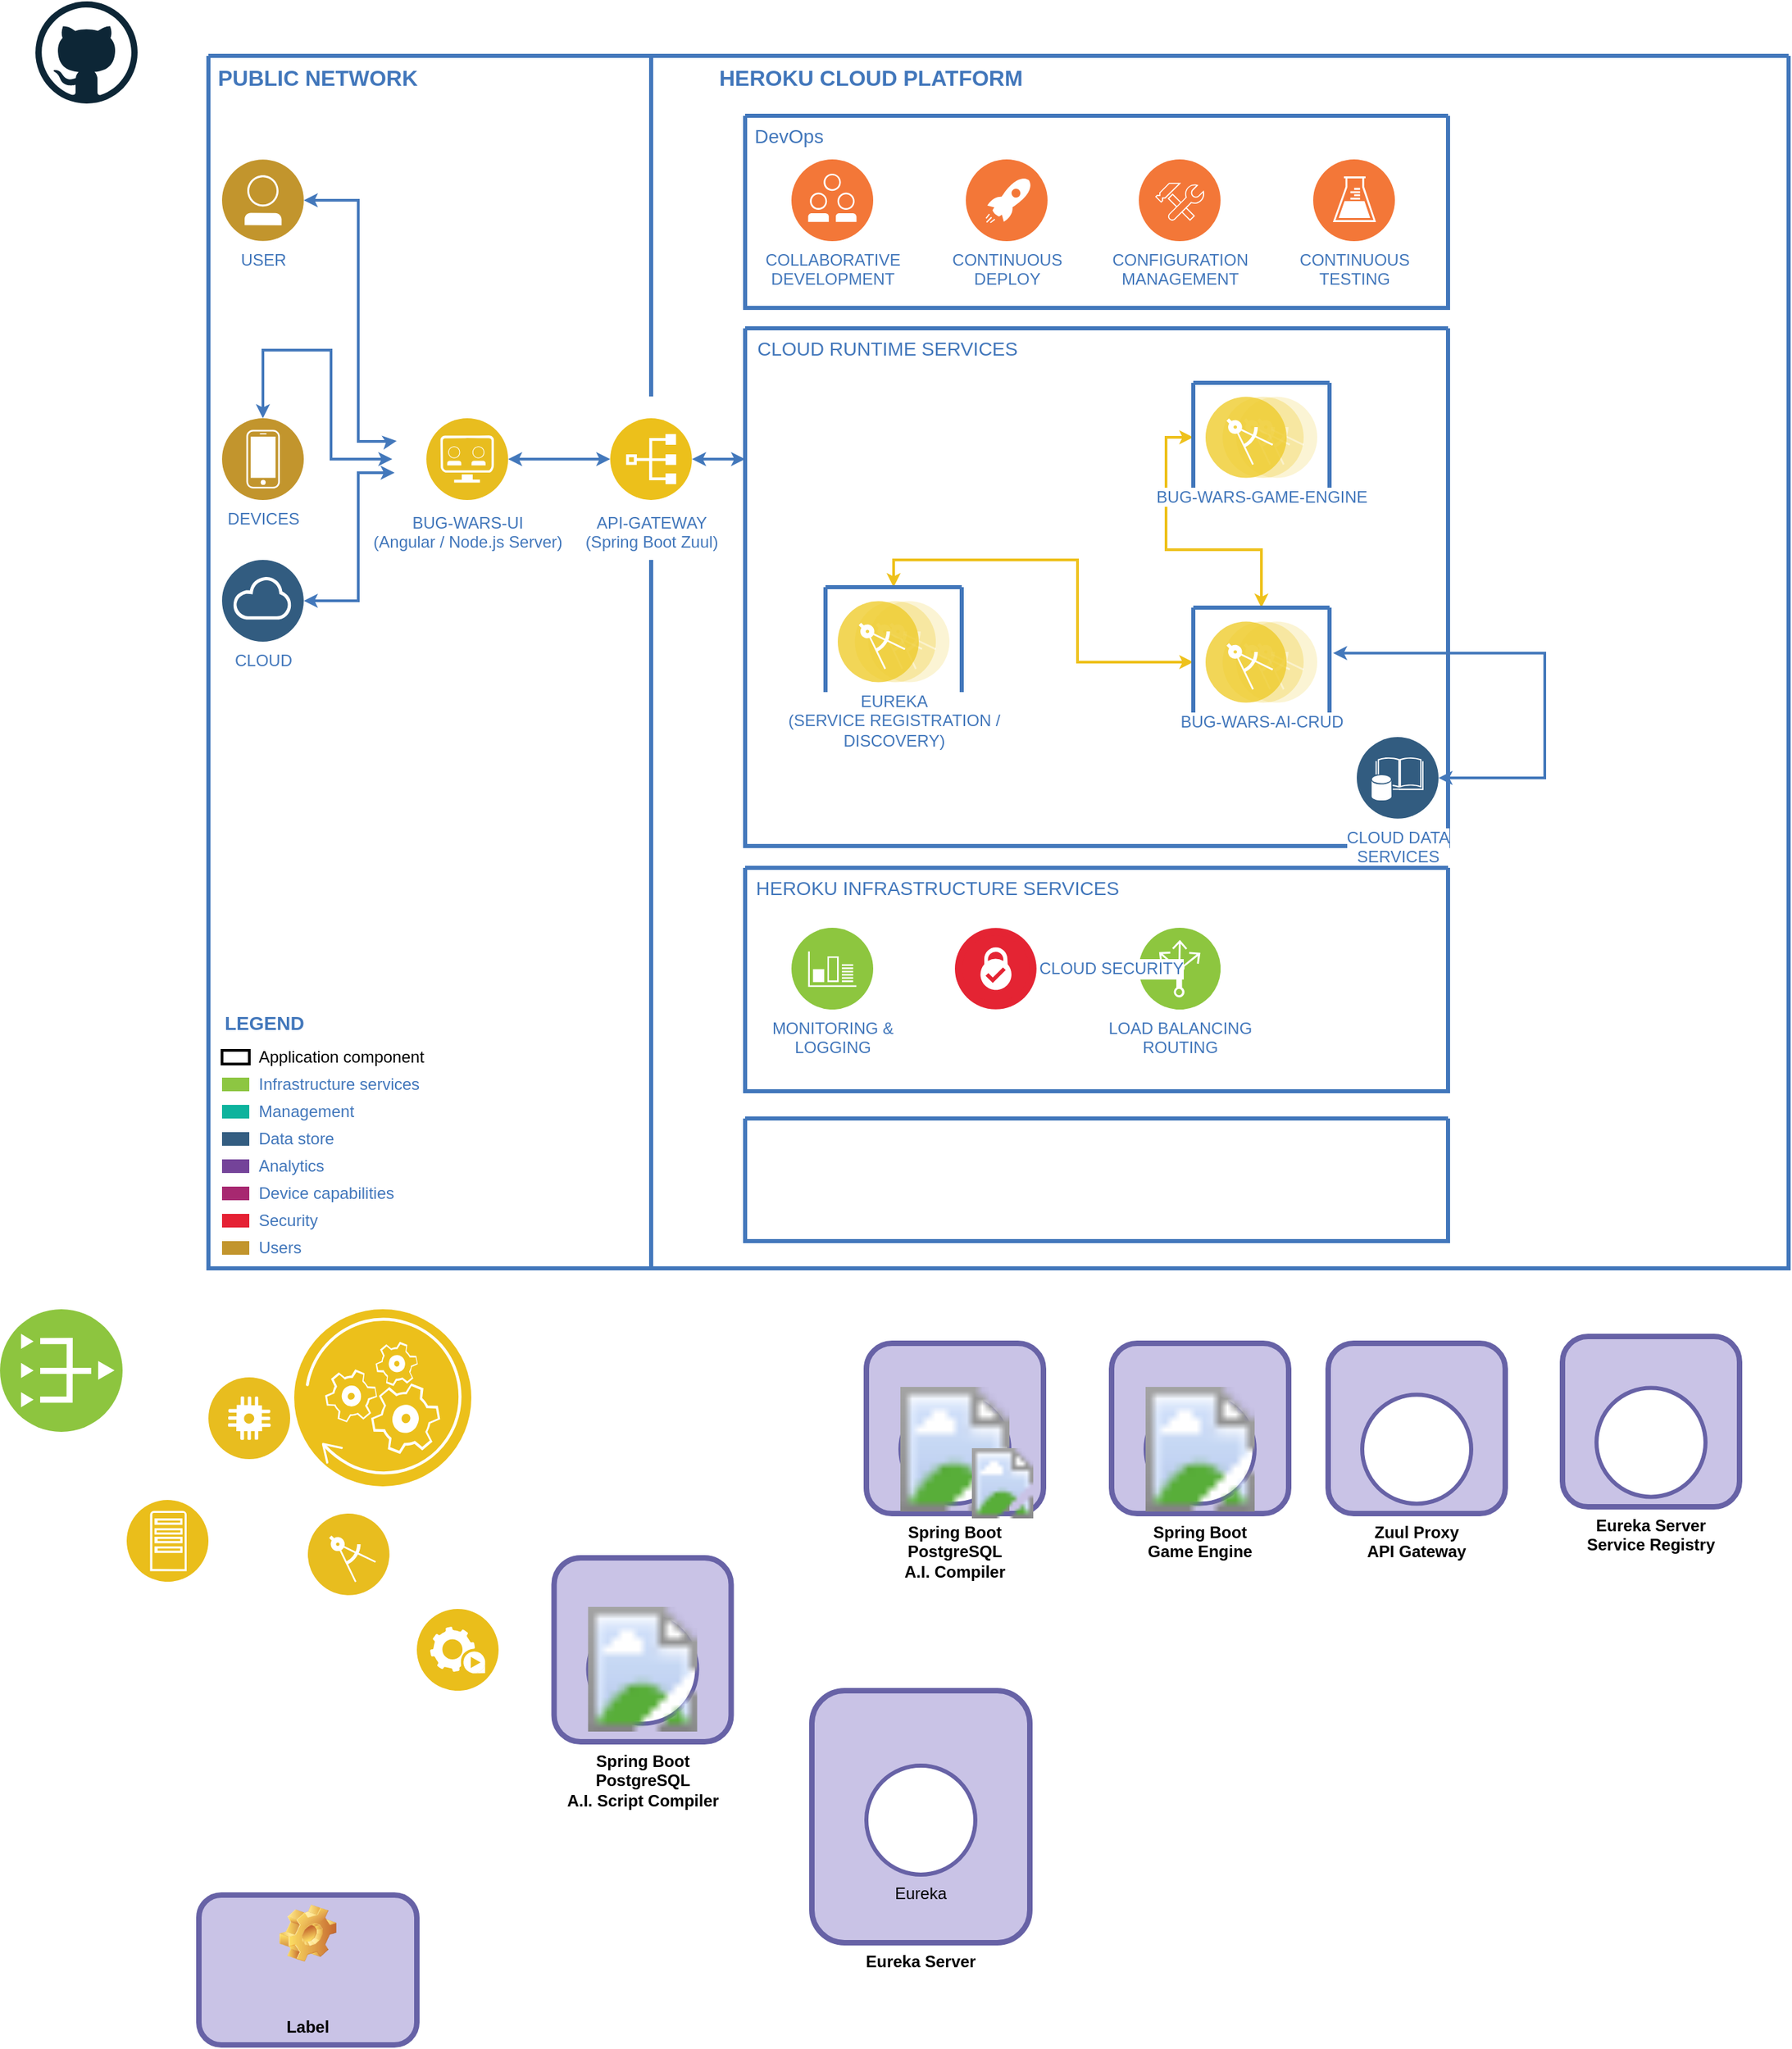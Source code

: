<mxfile version="13.9.1" type="github">
  <diagram id="31b32b95-0358-9bc7-6ba0-a27c054ed1a7" name="Page-1">
    <mxGraphModel dx="1248" dy="677" grid="1" gridSize="10" guides="1" tooltips="1" connect="1" arrows="1" fold="1" page="1" pageScale="1" pageWidth="827" pageHeight="1169" background="#ffffff" math="0" shadow="0">
      <root>
        <mxCell id="0" />
        <mxCell id="1" parent="0" />
        <mxCell id="tF901fyGYfo_4YfBg2au-117" value="&lt;font color=&quot;#000000&quot; style=&quot;font-size: 12px&quot;&gt;&lt;b&gt;Spring Boot PostgreSQL&lt;br&gt;A.I. Script Compiler&lt;/b&gt;&lt;br&gt;&lt;/font&gt;" style="whiteSpace=wrap;html=1;fontColor=#ffffff;fillColor=#c9c3e6;strokeWidth=4;strokeColor=#6762a6;verticalAlign=top;verticalLabelPosition=bottom;rounded=1;sketch=0;shadow=0;glass=0;labelPosition=center;align=center;" parent="1" vertex="1">
          <mxGeometry x="500.75" y="1242.5" width="130" height="135" as="geometry" />
        </mxCell>
        <mxCell id="2" value="" style="swimlane;shadow=0;strokeColor=#4277BB;fillColor=#ffffff;fontColor=#4277BB;align=right;startSize=0;collapsible=0;strokeWidth=3;" parent="1" vertex="1">
          <mxGeometry x="247" y="140" width="1160" height="890" as="geometry" />
        </mxCell>
        <mxCell id="3" value="PUBLIC NETWORK" style="text;html=1;align=left;verticalAlign=top;fontColor=#4277BB;shadow=0;dashed=0;strokeColor=none;fillColor=none;labelBackgroundColor=none;fontStyle=1;fontSize=16;spacingLeft=5;" parent="2" vertex="1">
          <mxGeometry width="170" height="30" as="geometry" />
        </mxCell>
        <mxCell id="4" value="" style="line;strokeWidth=3;direction=south;html=1;shadow=0;labelBackgroundColor=none;fillColor=none;gradientColor=none;fontSize=12;fontColor=#4277BB;align=right;strokeColor=#4277BB;" parent="2" vertex="1">
          <mxGeometry x="320" width="10" height="250" as="geometry" />
        </mxCell>
        <mxCell id="5" value="HEROKU CLOUD PLATFORM" style="text;html=1;align=left;verticalAlign=top;fontColor=#4277BB;shadow=0;dashed=0;strokeColor=none;fillColor=none;labelBackgroundColor=none;fontStyle=1;fontSize=16;spacingLeft=5;" parent="2" vertex="1">
          <mxGeometry x="368" width="180" height="35" as="geometry" />
        </mxCell>
        <mxCell id="6" value="Application component" style="rounded=0;html=1;shadow=0;labelBackgroundColor=none;strokeWidth=2;fontSize=12;align=left;labelPosition=right;verticalLabelPosition=middle;verticalAlign=middle;spacingLeft=5;" parent="2" vertex="1">
          <mxGeometry x="10" y="730" width="20" height="10" as="geometry" />
        </mxCell>
        <mxCell id="7" value="Infrastructure services" style="rounded=0;html=1;shadow=0;labelBackgroundColor=none;strokeColor=none;strokeWidth=2;fillColor=#8DC642;gradientColor=none;fontSize=12;fontColor=#4277BB;align=left;labelPosition=right;verticalLabelPosition=middle;verticalAlign=middle;spacingLeft=5;" parent="2" vertex="1">
          <mxGeometry x="10" y="750" width="20" height="10" as="geometry" />
        </mxCell>
        <mxCell id="8" value="Management" style="rounded=0;html=1;shadow=0;labelBackgroundColor=none;strokeColor=none;strokeWidth=2;fillColor=#0DB39D;gradientColor=none;fontSize=12;fontColor=#4277BB;align=left;labelPosition=right;verticalLabelPosition=middle;verticalAlign=middle;spacingLeft=5;" parent="2" vertex="1">
          <mxGeometry x="10" y="770" width="20" height="10" as="geometry" />
        </mxCell>
        <mxCell id="9" value="Data store" style="rounded=0;html=1;shadow=0;labelBackgroundColor=none;strokeColor=none;strokeWidth=2;fillColor=#335D81;gradientColor=none;fontSize=12;fontColor=#4277BB;align=left;labelPosition=right;verticalLabelPosition=middle;verticalAlign=middle;spacingLeft=5;" parent="2" vertex="1">
          <mxGeometry x="10" y="790" width="20" height="10" as="geometry" />
        </mxCell>
        <mxCell id="10" value="Analytics" style="rounded=0;html=1;shadow=0;labelBackgroundColor=none;strokeColor=none;strokeWidth=2;fillColor=#744399;gradientColor=none;fontSize=12;fontColor=#4277BB;align=left;labelPosition=right;verticalLabelPosition=middle;verticalAlign=middle;spacingLeft=5;" parent="2" vertex="1">
          <mxGeometry x="10" y="810" width="20" height="10" as="geometry" />
        </mxCell>
        <mxCell id="11" value="Device capabilities" style="rounded=0;html=1;shadow=0;labelBackgroundColor=none;strokeColor=none;strokeWidth=2;fillColor=#A72870;gradientColor=none;fontSize=12;fontColor=#4277BB;align=left;labelPosition=right;verticalLabelPosition=middle;verticalAlign=middle;spacingLeft=5;" parent="2" vertex="1">
          <mxGeometry x="10" y="830" width="20" height="10" as="geometry" />
        </mxCell>
        <mxCell id="12" value="Security" style="rounded=0;html=1;shadow=0;labelBackgroundColor=none;strokeColor=none;strokeWidth=2;fillColor=#E52134;gradientColor=none;fontSize=12;fontColor=#4277BB;align=left;labelPosition=right;verticalLabelPosition=middle;verticalAlign=middle;spacingLeft=5;" parent="2" vertex="1">
          <mxGeometry x="10" y="850" width="20" height="10" as="geometry" />
        </mxCell>
        <mxCell id="13" value="LEGEND" style="text;html=1;align=left;verticalAlign=middle;fontColor=#4277BB;shadow=0;dashed=0;strokeColor=none;fillColor=none;labelBackgroundColor=none;fontStyle=1;fontSize=14;spacingLeft=0;" parent="2" vertex="1">
          <mxGeometry x="10" y="700" width="150" height="20" as="geometry" />
        </mxCell>
        <mxCell id="14" value="Users" style="rounded=0;html=1;shadow=0;labelBackgroundColor=none;strokeColor=none;strokeWidth=2;fillColor=#C2952D;gradientColor=none;fontSize=12;fontColor=#4277BB;align=left;labelPosition=right;verticalLabelPosition=middle;verticalAlign=middle;spacingLeft=5;" parent="2" vertex="1">
          <mxGeometry x="10" y="870" width="20" height="10" as="geometry" />
        </mxCell>
        <mxCell id="16" value="" style="line;strokeWidth=3;direction=south;html=1;shadow=0;labelBackgroundColor=none;fillColor=none;gradientColor=none;fontSize=12;fontColor=#4277BB;align=right;strokeColor=#4277BB;" parent="2" vertex="1">
          <mxGeometry x="320" y="370" width="10" height="520" as="geometry" />
        </mxCell>
        <mxCell id="17" value="" style="swimlane;shadow=0;strokeColor=#4277BB;fillColor=#ffffff;fontColor=#4277BB;align=right;startSize=0;collapsible=0;strokeWidth=3;" parent="2" vertex="1">
          <mxGeometry x="394" y="780" width="516" height="90" as="geometry" />
        </mxCell>
        <mxCell id="19" style="edgeStyle=orthogonalEdgeStyle;rounded=0;comic=0;html=1;exitX=1;exitY=0.5;entryX=0;entryY=0.25;startArrow=classic;startFill=1;endArrow=classic;endFill=1;jettySize=auto;orthogonalLoop=1;strokeColor=#4378BB;strokeWidth=2;fontFamily=Helvetica;fontSize=19;fontColor=#CC99FF;endSize=4;startSize=4;" parent="2" source="20" edge="1">
          <mxGeometry relative="1" as="geometry">
            <Array as="points">
              <mxPoint x="110" y="106" />
              <mxPoint x="110" y="283" />
              <mxPoint x="135" y="283" />
            </Array>
            <mxPoint x="138.167" y="282.584" as="targetPoint" />
          </mxGeometry>
        </mxCell>
        <mxCell id="20" value="USER" style="aspect=fixed;perimeter=ellipsePerimeter;html=1;align=center;shadow=0;dashed=0;image;image=img/lib/ibm/users/user.svg;labelBackgroundColor=#ffffff;strokeColor=#666666;strokeWidth=3;fillColor=#C2952D;gradientColor=none;fontSize=12;fontColor=#4277BB;" parent="2" vertex="1">
          <mxGeometry x="10" y="76" width="60" height="60" as="geometry" />
        </mxCell>
        <mxCell id="21" style="edgeStyle=orthogonalEdgeStyle;rounded=0;html=1;labelBackgroundColor=#ffffff;startArrow=classic;startFill=1;startSize=4;endArrow=classic;endFill=1;endSize=4;jettySize=auto;orthogonalLoop=1;strokeColor=#4378BB;strokeWidth=2;fontSize=19;fontColor=#CC99FF;" parent="2" source="22" edge="1">
          <mxGeometry relative="1" as="geometry">
            <Array as="points">
              <mxPoint x="90" y="216" />
              <mxPoint x="90" y="296" />
            </Array>
            <mxPoint x="135" y="296" as="targetPoint" />
          </mxGeometry>
        </mxCell>
        <mxCell id="22" value="DEVICES" style="aspect=fixed;perimeter=ellipsePerimeter;html=1;align=center;shadow=0;dashed=0;image;image=img/lib/ibm/users/device.svg;labelBackgroundColor=#ffffff;strokeColor=#666666;strokeWidth=3;fillColor=#C2952D;gradientColor=none;fontSize=12;fontColor=#4277BB;" parent="2" vertex="1">
          <mxGeometry x="10" y="266" width="60" height="60" as="geometry" />
        </mxCell>
        <mxCell id="23" style="edgeStyle=orthogonalEdgeStyle;rounded=0;html=1;labelBackgroundColor=#ffffff;startArrow=classic;startFill=1;startSize=4;endArrow=classic;endFill=1;endSize=4;jettySize=auto;orthogonalLoop=1;strokeColor=#4378BB;strokeWidth=2;fontSize=19;fontColor=#CC99FF;" parent="2" source="24" edge="1">
          <mxGeometry relative="1" as="geometry">
            <Array as="points">
              <mxPoint x="110" y="400" />
              <mxPoint x="110" y="306" />
            </Array>
            <mxPoint x="136.716" y="306" as="targetPoint" />
          </mxGeometry>
        </mxCell>
        <mxCell id="24" value="CLOUD" style="aspect=fixed;perimeter=ellipsePerimeter;html=1;align=center;shadow=0;dashed=0;image;image=img/lib/ibm/data/cloud.svg;labelBackgroundColor=#ffffff;strokeColor=#666666;strokeWidth=3;fillColor=#C2952D;gradientColor=none;fontSize=12;fontColor=#4277BB;" parent="2" vertex="1">
          <mxGeometry x="10" y="370" width="60" height="60" as="geometry" />
        </mxCell>
        <mxCell id="25" style="edgeStyle=orthogonalEdgeStyle;rounded=0;html=1;labelBackgroundColor=#ffffff;startArrow=classic;startFill=1;startSize=4;endArrow=classic;endFill=1;endSize=4;jettySize=auto;orthogonalLoop=1;strokeColor=#4378BB;strokeWidth=2;fontSize=19;fontColor=#CC99FF;entryX=0;entryY=0.5;entryDx=0;entryDy=0;exitX=1;exitY=0.5;exitDx=0;exitDy=0;" parent="2" source="tF901fyGYfo_4YfBg2au-99" target="tF901fyGYfo_4YfBg2au-96" edge="1">
          <mxGeometry relative="1" as="geometry">
            <mxPoint x="240" y="296" as="sourcePoint" />
            <mxPoint x="295" y="296" as="targetPoint" />
          </mxGeometry>
        </mxCell>
        <mxCell id="27" style="edgeStyle=elbowEdgeStyle;rounded=0;html=1;labelBackgroundColor=#ffffff;startArrow=classic;startFill=1;startSize=4;endArrow=classic;endFill=1;endSize=4;jettySize=auto;orthogonalLoop=1;strokeColor=#4378BB;strokeWidth=2;fontSize=19;fontColor=#CC99FF;elbow=vertical;exitX=1;exitY=0.5;exitDx=0;exitDy=0;" parent="2" source="tF901fyGYfo_4YfBg2au-96" target="35" edge="1">
          <mxGeometry relative="1" as="geometry">
            <mxPoint x="380" y="296" as="targetPoint" />
            <Array as="points">
              <mxPoint x="376" y="296" />
            </Array>
            <mxPoint x="355" y="296" as="sourcePoint" />
          </mxGeometry>
        </mxCell>
        <mxCell id="29" value="" style="swimlane;shadow=0;strokeColor=#4277BB;fillColor=#ffffff;fontColor=#4277BB;align=right;startSize=0;collapsible=0;strokeWidth=3;" parent="2" vertex="1">
          <mxGeometry x="394" y="44" width="516" height="141" as="geometry" />
        </mxCell>
        <mxCell id="30" value="COLLABORATIVE&lt;div&gt;DEVELOPMENT&lt;/div&gt;" style="aspect=fixed;perimeter=ellipsePerimeter;html=1;align=center;shadow=0;dashed=0;image;image=img/lib/ibm/devops/collaborative_development.svg;labelBackgroundColor=#ffffff;strokeColor=#666666;strokeWidth=3;fillColor=#C2952D;gradientColor=none;fontSize=12;fontColor=#4277BB;&#xa;&#xa;shape=mxgraph.weblogos.github" parent="29" vertex="1">
          <mxGeometry x="34" y="32" width="60" height="60" as="geometry" />
        </mxCell>
        <mxCell id="31" value="CONTINUOUS&lt;div&gt;DEPLOY&lt;/div&gt;" style="aspect=fixed;perimeter=ellipsePerimeter;html=1;align=center;shadow=0;dashed=0;image;image=img/lib/ibm/devops/continuous_deploy.svg;labelBackgroundColor=#ffffff;strokeColor=#666666;strokeWidth=3;fillColor=#C2952D;gradientColor=none;fontSize=12;fontColor=#4277BB;" parent="29" vertex="1">
          <mxGeometry x="162" y="32" width="60" height="60" as="geometry" />
        </mxCell>
        <mxCell id="32" value="CONFIGURATION&lt;div&gt;MANAGEMENT&lt;/div&gt;" style="aspect=fixed;perimeter=ellipsePerimeter;html=1;align=center;shadow=0;dashed=0;image;image=img/lib/ibm/devops/configuration_management.svg;labelBackgroundColor=#ffffff;strokeColor=#666666;strokeWidth=3;fillColor=#C2952D;gradientColor=none;fontSize=12;fontColor=#4277BB;" parent="29" vertex="1">
          <mxGeometry x="289" y="32" width="60" height="60" as="geometry" />
        </mxCell>
        <mxCell id="33" value="CONTINUOUS&lt;div&gt;TESTING&lt;/div&gt;" style="aspect=fixed;perimeter=ellipsePerimeter;html=1;align=center;shadow=0;dashed=0;image;image=img/lib/ibm/devops/continuous_testing.svg;labelBackgroundColor=#ffffff;strokeColor=#666666;strokeWidth=3;fillColor=#C2952D;gradientColor=none;fontSize=12;fontColor=#4277BB;" parent="29" vertex="1">
          <mxGeometry x="417" y="32" width="60" height="60" as="geometry" />
        </mxCell>
        <mxCell id="34" value="DevOps" style="text;html=1;align=left;verticalAlign=top;fontColor=#4277BB;shadow=0;dashed=0;strokeColor=none;fillColor=none;labelBackgroundColor=none;fontStyle=0;fontSize=14;spacingLeft=5;" parent="29" vertex="1">
          <mxGeometry width="90" height="26" as="geometry" />
        </mxCell>
        <mxCell id="35" value="" style="swimlane;shadow=0;strokeColor=#4277BB;fillColor=#ffffff;fontColor=#4277BB;align=right;startSize=0;collapsible=0;strokeWidth=3;" parent="2" vertex="1">
          <mxGeometry x="394" y="200" width="516" height="380" as="geometry" />
        </mxCell>
        <mxCell id="52" value="CLOUD RUNTIME SERVICES" style="text;html=1;align=left;verticalAlign=top;fontColor=#4277BB;shadow=0;dashed=0;strokeColor=none;fillColor=none;labelBackgroundColor=none;fontStyle=0;fontSize=14;spacingLeft=5;" parent="35" vertex="1">
          <mxGeometry x="2" width="231" height="24" as="geometry" />
        </mxCell>
        <mxCell id="84" style="edgeStyle=orthogonalEdgeStyle;rounded=0;html=1;entryX=0;entryY=0.5;labelBackgroundColor=#ffffff;startArrow=classic;startFill=1;startSize=4;endArrow=classic;endFill=1;endSize=4;jettySize=auto;orthogonalLoop=1;strokeColor=#EEC11B;strokeWidth=2;fontSize=14;fontColor=#4277BB;" parent="35" source="65" target="68" edge="1">
          <mxGeometry relative="1" as="geometry" />
        </mxCell>
        <mxCell id="90" style="edgeStyle=orthogonalEdgeStyle;rounded=0;html=1;entryX=0.5;entryY=0;labelBackgroundColor=#ffffff;startArrow=classic;startFill=1;startSize=4;endArrow=classic;endFill=1;endSize=4;jettySize=auto;orthogonalLoop=1;strokeColor=#EEC11B;strokeWidth=2;fontSize=14;fontColor=#4277BB;" parent="35" source="65" target="72" edge="1">
          <mxGeometry relative="1" as="geometry" />
        </mxCell>
        <mxCell id="65" value="" style="swimlane;shadow=0;strokeColor=#4277BB;fillColor=#ffffff;fontColor=#4277BB;align=right;startSize=0;collapsible=0;strokeWidth=3;" parent="35" vertex="1">
          <mxGeometry x="329" y="205" width="100" height="80" as="geometry" />
        </mxCell>
        <mxCell id="66" value="BUG-WARS-AI-CRUD" style="aspect=fixed;perimeter=ellipsePerimeter;html=1;align=center;shadow=0;dashed=0;image;image=img/lib/ibm/applications/microservice.svg;labelBackgroundColor=#ffffff;strokeColor=#666666;strokeWidth=3;fillColor=#C2952D;gradientColor=none;fontSize=12;fontColor=#4277BB;" parent="65" vertex="1">
          <mxGeometry x="9" y="10" width="82" height="60" as="geometry" />
        </mxCell>
        <mxCell id="tF901fyGYfo_4YfBg2au-108" value="" style="shape=image;html=1;verticalAlign=top;verticalLabelPosition=bottom;labelBackgroundColor=#ffffff;imageAspect=0;aspect=fixed;image=https://cdn1.iconfinder.com/data/icons/simple-icons/128/heroku-128-black.png" parent="65" vertex="1">
          <mxGeometry x="-10" y="-5" width="45" height="45" as="geometry" />
        </mxCell>
        <mxCell id="68" value="" style="swimlane;shadow=0;strokeColor=#4277BB;fillColor=#ffffff;fontColor=#4277BB;align=right;startSize=0;collapsible=0;strokeWidth=3;" parent="35" vertex="1">
          <mxGeometry x="329" y="40" width="100" height="80" as="geometry" />
        </mxCell>
        <mxCell id="69" value="BUG-WARS-GAME-ENGINE" style="aspect=fixed;perimeter=ellipsePerimeter;html=1;align=center;shadow=0;dashed=0;image;image=img/lib/ibm/applications/microservice.svg;labelBackgroundColor=#ffffff;strokeColor=#666666;strokeWidth=3;fillColor=#C2952D;gradientColor=none;fontSize=12;fontColor=#4277BB;" parent="68" vertex="1">
          <mxGeometry x="9" y="10" width="82" height="60" as="geometry" />
        </mxCell>
        <mxCell id="tF901fyGYfo_4YfBg2au-107" value="" style="shape=image;html=1;verticalAlign=top;verticalLabelPosition=bottom;labelBackgroundColor=#ffffff;imageAspect=0;aspect=fixed;image=https://cdn1.iconfinder.com/data/icons/simple-icons/128/heroku-128-black.png" parent="68" vertex="1">
          <mxGeometry x="-10" y="-10" width="45" height="45" as="geometry" />
        </mxCell>
        <mxCell id="72" value="" style="swimlane;shadow=0;strokeColor=#4277BB;fillColor=#ffffff;fontColor=#4277BB;align=right;startSize=0;collapsible=0;strokeWidth=3;" parent="35" vertex="1">
          <mxGeometry x="59.0" y="190" width="100" height="80" as="geometry" />
        </mxCell>
        <mxCell id="73" value="EUREKA&lt;br&gt;(SERVICE REGISTRATION /&lt;br&gt;DISCOVERY)" style="aspect=fixed;perimeter=ellipsePerimeter;html=1;align=center;shadow=0;dashed=0;image;image=img/lib/ibm/applications/microservice.svg;labelBackgroundColor=#ffffff;strokeColor=#666666;strokeWidth=3;fillColor=#C2952D;gradientColor=none;fontSize=12;fontColor=#4277BB;" parent="72" vertex="1">
          <mxGeometry x="9" y="10" width="82" height="60" as="geometry" />
        </mxCell>
        <mxCell id="tF901fyGYfo_4YfBg2au-106" value="" style="shape=image;html=1;verticalAlign=top;verticalLabelPosition=bottom;labelBackgroundColor=#ffffff;imageAspect=0;aspect=fixed;image=https://cdn1.iconfinder.com/data/icons/simple-icons/128/heroku-128-black.png" parent="72" vertex="1">
          <mxGeometry x="-10" y="-5" width="45" height="45" as="geometry" />
        </mxCell>
        <mxCell id="64" value="CLOUD DATA&lt;div&gt;SERVICES&lt;/div&gt;" style="aspect=fixed;perimeter=ellipsePerimeter;html=1;align=center;shadow=0;dashed=0;image;image=img/lib/ibm/data/enterprise_data.svg;labelBackgroundColor=#ffffff;strokeColor=#666666;strokeWidth=3;fillColor=#C2952D;gradientColor=none;fontSize=12;fontColor=#4277BB;" parent="35" vertex="1">
          <mxGeometry x="449" y="300" width="60" height="60" as="geometry" />
        </mxCell>
        <mxCell id="63" style="edgeStyle=elbowEdgeStyle;rounded=0;html=1;labelBackgroundColor=#ffffff;startArrow=classic;startFill=1;startSize=4;endArrow=classic;endFill=1;endSize=4;jettySize=auto;orthogonalLoop=1;strokeColor=#4378BB;strokeWidth=2;fontSize=19;fontColor=#CC99FF;elbow=vertical;entryX=1.026;entryY=0.417;entryDx=0;entryDy=0;entryPerimeter=0;" parent="35" source="64" target="65" edge="1">
          <mxGeometry relative="1" as="geometry">
            <mxPoint x="536" y="238" as="targetPoint" />
            <Array as="points">
              <mxPoint x="587" y="238" />
            </Array>
          </mxGeometry>
        </mxCell>
        <mxCell id="55" value="" style="swimlane;shadow=0;strokeColor=#4277BB;fillColor=#ffffff;fontColor=#4277BB;align=right;startSize=0;collapsible=0;strokeWidth=3;" parent="2" vertex="1">
          <mxGeometry x="394" y="596" width="516" height="164" as="geometry" />
        </mxCell>
        <mxCell id="56" value="MONITORING &amp;amp;&lt;div&gt;LOGGING&lt;/div&gt;" style="aspect=fixed;perimeter=ellipsePerimeter;html=1;align=center;shadow=0;dashed=0;image;image=img/lib/ibm/infrastructure/monitoring_logging.svg;labelBackgroundColor=none;strokeColor=#666666;strokeWidth=3;fillColor=#C2952D;gradientColor=none;fontSize=12;fontColor=#4277BB;" parent="55" vertex="1">
          <mxGeometry x="34" y="44" width="60" height="60" as="geometry" />
        </mxCell>
        <mxCell id="58" value="LOAD&amp;nbsp;&lt;span&gt;BALANCING&lt;/span&gt;&lt;div&gt;ROUTING&lt;/div&gt;" style="aspect=fixed;perimeter=ellipsePerimeter;html=1;align=center;shadow=0;dashed=0;image;image=img/lib/ibm/infrastructure/load_balancing_routing.svg;labelBackgroundColor=none;strokeColor=#666666;strokeWidth=3;fillColor=#C2952D;gradientColor=none;fontSize=12;fontColor=#4277BB;" parent="55" vertex="1">
          <mxGeometry x="289" y="44" width="60" height="60" as="geometry" />
        </mxCell>
        <mxCell id="60" value="HEROKU INFRASTRUCTURE SERVICES" style="text;html=1;align=left;verticalAlign=top;fontColor=#4277BB;shadow=0;dashed=0;strokeColor=none;fillColor=none;labelBackgroundColor=none;fontStyle=0;fontSize=14;spacingLeft=5;" parent="55" vertex="1">
          <mxGeometry x="1" width="231" height="24" as="geometry" />
        </mxCell>
        <mxCell id="18" value="CLOUD SECURITY" style="aspect=fixed;perimeter=ellipsePerimeter;html=1;align=left;shadow=0;dashed=0;image;image=img/lib/ibm/blockchain/certificate_authority.svg;labelBackgroundColor=#ffffff;strokeColor=#666666;strokeWidth=3;fillColor=#C2952D;gradientColor=none;fontSize=12;fontColor=#4277BB;labelPosition=right;verticalLabelPosition=middle;verticalAlign=middle;" parent="55" vertex="1">
          <mxGeometry x="154" y="44" width="60" height="60" as="geometry" />
        </mxCell>
        <mxCell id="tF901fyGYfo_4YfBg2au-95" value="" style="shape=image;html=1;verticalAlign=top;verticalLabelPosition=bottom;labelBackgroundColor=#ffffff;imageAspect=0;aspect=fixed;image=https://cdn1.iconfinder.com/data/icons/simple-icons/128/heroku-128-black.png" parent="2" vertex="1">
          <mxGeometry x="330" width="45" height="45" as="geometry" />
        </mxCell>
        <mxCell id="tF901fyGYfo_4YfBg2au-96" value="API-GATEWAY&lt;br&gt;(Spring Boot Zuul)" style="aspect=fixed;perimeter=ellipsePerimeter;html=1;align=center;shadow=0;dashed=0;fontColor=#4277BB;labelBackgroundColor=#ffffff;fontSize=12;spacingTop=3;image;image=img/lib/ibm/applications/index.svg;" parent="2" vertex="1">
          <mxGeometry x="295" y="266" width="60" height="60" as="geometry" />
        </mxCell>
        <mxCell id="tF901fyGYfo_4YfBg2au-99" value="BUG-WARS-UI&lt;br&gt;(Angular / Node.js Server)" style="aspect=fixed;perimeter=ellipsePerimeter;html=1;align=center;shadow=0;dashed=0;fontColor=#4277BB;labelBackgroundColor=#ffffff;fontSize=12;spacingTop=3;image;image=img/lib/ibm/applications/api_developer_portal.svg;" parent="2" vertex="1">
          <mxGeometry x="160" y="266" width="60" height="60" as="geometry" />
        </mxCell>
        <mxCell id="bHijceM4AnhrFQvCDv7R-97" value="" style="shape=image;imageAspect=0;aspect=fixed;verticalLabelPosition=bottom;verticalAlign=top;strokeColor=#6762A6;strokeWidth=3;fillColor=#FFFFFF;image=https://upload.wikimedia.org/wikipedia/commons/thumb/d/d9/Node.js_logo.svg/1200px-Node.js_logo.svg.png;" vertex="1" parent="2">
          <mxGeometry x="150" y="595.44" width="113" height="69.1" as="geometry" />
        </mxCell>
        <mxCell id="tF901fyGYfo_4YfBg2au-109" value="" style="dashed=0;outlineConnect=0;html=1;align=center;labelPosition=center;verticalLabelPosition=bottom;verticalAlign=top;shape=mxgraph.weblogos.github;color=orange" parent="1" vertex="1">
          <mxGeometry x="120" y="100" width="75" height="75" as="geometry" />
        </mxCell>
        <mxCell id="tF901fyGYfo_4YfBg2au-114" value="" style="shape=image;html=1;verticalAlign=top;verticalLabelPosition=bottom;labelBackgroundColor=#ffffff;imageAspect=0;aspect=fixed;image=https://cdn2.iconfinder.com/data/icons/amazon-aws-stencils/100/SDKs_copy_nodeJS-128.png" parent="1" vertex="1">
          <mxGeometry x="124.82" y="350" width="128" height="128" as="geometry" />
        </mxCell>
        <mxCell id="tF901fyGYfo_4YfBg2au-118" value="" style="shape=image;html=1;verticalAlign=top;verticalLabelPosition=bottom;labelBackgroundColor=#ffffff;imageAspect=0;aspect=fixed;image=https://cdn1.iconfinder.com/data/icons/simple-icons/128/heroku-128-black.png" parent="1" vertex="1">
          <mxGeometry x="307" y="1370" width="45" height="45" as="geometry" />
        </mxCell>
        <mxCell id="tF901fyGYfo_4YfBg2au-121" value="" style="aspect=fixed;perimeter=ellipsePerimeter;html=1;align=center;shadow=0;dashed=0;fontColor=#4277BB;labelBackgroundColor=#ffffff;fontSize=12;spacingTop=3;image;image=img/lib/ibm/applications/app_server.svg;strokeColor=#6762a6;strokeWidth=4;fillColor=#c9c3e6;" parent="1" vertex="1">
          <mxGeometry x="187" y="1200" width="60" height="60" as="geometry" />
        </mxCell>
        <mxCell id="tF901fyGYfo_4YfBg2au-122" value="" style="aspect=fixed;perimeter=ellipsePerimeter;html=1;align=center;shadow=0;dashed=0;fontColor=#4277BB;labelBackgroundColor=#ffffff;fontSize=12;spacingTop=3;image;image=img/lib/ibm/applications/api_polyglot_runtimes.svg;strokeColor=#6762a6;strokeWidth=4;fillColor=#c9c3e6;" parent="1" vertex="1">
          <mxGeometry x="310" y="1060" width="130" height="130" as="geometry" />
        </mxCell>
        <mxCell id="tF901fyGYfo_4YfBg2au-123" value="" style="aspect=fixed;perimeter=ellipsePerimeter;html=1;align=center;shadow=0;dashed=0;fontColor=#4277BB;labelBackgroundColor=#ffffff;fontSize=12;spacingTop=3;image;image=img/lib/ibm/applications/automation_tools.svg;strokeColor=#6762a6;strokeWidth=4;fillColor=#c9c3e6;" parent="1" vertex="1">
          <mxGeometry x="400" y="1280" width="60" height="60" as="geometry" />
        </mxCell>
        <mxCell id="tF901fyGYfo_4YfBg2au-125" value="" style="aspect=fixed;perimeter=ellipsePerimeter;html=1;align=center;shadow=0;dashed=0;fontColor=#4277BB;labelBackgroundColor=#ffffff;fontSize=12;spacingTop=3;image;image=img/lib/ibm/applications/mobile_app.svg;strokeColor=#6762a6;strokeWidth=4;fillColor=#c9c3e6;" parent="1" vertex="1">
          <mxGeometry x="320" y="1210" width="60" height="60" as="geometry" />
        </mxCell>
        <mxCell id="tF901fyGYfo_4YfBg2au-126" value="" style="aspect=fixed;perimeter=ellipsePerimeter;html=1;align=center;shadow=0;dashed=0;fontColor=#4277BB;labelBackgroundColor=#ffffff;fontSize=12;spacingTop=3;image;image=img/lib/ibm/applications/iot_application.svg;strokeColor=#6762a6;strokeWidth=4;fillColor=#c9c3e6;" parent="1" vertex="1">
          <mxGeometry x="247" y="1110" width="60" height="60" as="geometry" />
        </mxCell>
        <mxCell id="tF901fyGYfo_4YfBg2au-135" value="Label" style="label;whiteSpace=wrap;html=1;align=center;verticalAlign=bottom;spacingLeft=0;spacingBottom=4;imageAlign=center;imageVerticalAlign=top;image=img/clipart/Gear_128x128.png;strokeColor=#6762a6;strokeWidth=4;fillColor=#c9c3e6;" parent="1" vertex="1">
          <mxGeometry x="240" y="1490" width="160" height="110" as="geometry" />
        </mxCell>
        <mxCell id="bHijceM4AnhrFQvCDv7R-92" value="" style="aspect=fixed;perimeter=ellipsePerimeter;html=1;align=center;shadow=0;dashed=0;fontColor=#4277BB;labelBackgroundColor=#ffffff;fontSize=12;spacingTop=3;image;image=img/lib/ibm/vpc/PublicGateway.svg;fillColor=#EBC01A;" vertex="1" parent="1">
          <mxGeometry x="94" y="1060" width="90" height="90" as="geometry" />
        </mxCell>
        <mxCell id="bHijceM4AnhrFQvCDv7R-94" value="" style="shape=image;imageAspect=0;aspect=fixed;verticalLabelPosition=bottom;verticalAlign=top;strokeColor=#6762A6;strokeWidth=3;fillColor=#FFFFFF;image=https://upload.wikimedia.org/wikipedia/commons/thumb/0/0b/Maven_logo.svg/340px-Maven_logo.svg.png;" vertex="1" parent="1">
          <mxGeometry x="150" y="510" width="84.82" height="21.45" as="geometry" />
        </mxCell>
        <mxCell id="bHijceM4AnhrFQvCDv7R-95" value="" style="shape=image;imageAspect=0;aspect=fixed;verticalLabelPosition=bottom;verticalAlign=top;strokeColor=#6762A6;strokeWidth=3;fillColor=#FFFFFF;image=https://upload.wikimedia.org/wikipedia/commons/thumb/c/cf/Angular_full_color_logo.svg/768px-Angular_full_color_logo.svg.png;" vertex="1" parent="1">
          <mxGeometry x="124.82" y="540" width="110" height="110" as="geometry" />
        </mxCell>
        <mxCell id="bHijceM4AnhrFQvCDv7R-96" value="" style="shape=image;imageAspect=0;aspect=fixed;verticalLabelPosition=bottom;verticalAlign=top;strokeColor=#6762A6;strokeWidth=3;fillColor=#FFFFFF;image=https://upload.wikimedia.org/wikipedia/commons/thumb/b/b2/Bootstrap_logo.svg/768px-Bootstrap_logo.svg.png;" vertex="1" parent="1">
          <mxGeometry x="180" y="657" width="63" height="63" as="geometry" />
        </mxCell>
        <mxCell id="bHijceM4AnhrFQvCDv7R-98" value="" style="shape=image;imageAspect=0;aspect=fixed;verticalLabelPosition=bottom;verticalAlign=top;strokeColor=#6762A6;strokeWidth=3;fillColor=#FFFFFF;image=https://upload.wikimedia.org/wikipedia/zh/thumb/e/ec/Heroku_logo.svg/1920px-Heroku_logo.svg.png;" vertex="1" parent="1">
          <mxGeometry x="505.64" y="1247.5" width="120.23" height="40" as="geometry" />
        </mxCell>
        <mxCell id="bHijceM4AnhrFQvCDv7R-137" value="E" style="group" vertex="1" connectable="0" parent="1">
          <mxGeometry x="690" y="1340" width="160" height="185" as="geometry" />
        </mxCell>
        <mxCell id="bHijceM4AnhrFQvCDv7R-131" value="&lt;font color=&quot;#000000&quot; style=&quot;font-size: 12px&quot;&gt;&lt;b&gt;Eureka Server&lt;/b&gt;&lt;br&gt;&lt;/font&gt;" style="whiteSpace=wrap;html=1;fontColor=#ffffff;fillColor=#c9c3e6;strokeWidth=4;strokeColor=#6762a6;verticalAlign=top;verticalLabelPosition=bottom;rounded=1;sketch=0;shadow=0;glass=0;labelPosition=center;align=center;" vertex="1" parent="bHijceM4AnhrFQvCDv7R-137">
          <mxGeometry width="160" height="185" as="geometry" />
        </mxCell>
        <mxCell id="bHijceM4AnhrFQvCDv7R-132" value="" style="shape=image;imageAspect=0;aspect=fixed;verticalLabelPosition=bottom;verticalAlign=top;strokeColor=#6762A6;strokeWidth=3;fillColor=#FFFFFF;image=https://upload.wikimedia.org/wikipedia/zh/thumb/e/ec/Heroku_logo.svg/1920px-Heroku_logo.svg.png;" vertex="1" parent="bHijceM4AnhrFQvCDv7R-137">
          <mxGeometry x="19.88" y="5" width="120.23" height="40" as="geometry" />
        </mxCell>
        <mxCell id="bHijceM4AnhrFQvCDv7R-133" value="&lt;font color=&quot;#000000&quot;&gt;Eureka&lt;/font&gt;" style="ellipse;whiteSpace=wrap;html=1;aspect=fixed;strokeWidth=3;fontColor=#ffffff;strokeColor=#6762A6;fillColor=#FFFFFF;verticalAlign=top;labelPosition=center;verticalLabelPosition=bottom;align=center;" vertex="1" parent="bHijceM4AnhrFQvCDv7R-137">
          <mxGeometry x="39.99" y="55" width="80" height="80" as="geometry" />
        </mxCell>
        <mxCell id="bHijceM4AnhrFQvCDv7R-134" value="" style="shape=image;imageAspect=0;aspect=fixed;verticalLabelPosition=bottom;verticalAlign=top;rounded=1;shadow=0;glass=0;sketch=0;strokeColor=#6762A6;strokeWidth=3;fillColor=#FFFFFF;fontSize=12;image=https://encrypted-tbn0.gstatic.com/images?q=tbn%3AANd9GcQhia9kPZoeVXGHJMcQI6JtRrfWYQl6o4QzBA&amp;usqp=CAU;" vertex="1" parent="bHijceM4AnhrFQvCDv7R-137">
          <mxGeometry x="53.93" y="68.93" width="52.14" height="52.14" as="geometry" />
        </mxCell>
        <mxCell id="bHijceM4AnhrFQvCDv7R-91" value="" style="ellipse;whiteSpace=wrap;html=1;aspect=fixed;strokeWidth=3;fontColor=#ffffff;strokeColor=#6762A6;fillColor=#FFFFFF;" vertex="1" parent="1">
          <mxGeometry x="525.75" y="1284.25" width="80" height="80" as="geometry" />
        </mxCell>
        <mxCell id="bHijceM4AnhrFQvCDv7R-90" value="" style="ellipse;whiteSpace=wrap;html=1;aspect=fixed;strokeColor=#d6b656;fillColor=#fff2cc;verticalAlign=top;verticalLabelPosition=bottom;image;image=https://images.g2crowd.com/uploads/product/image/social_landscape/social_landscape_9d63a0ed04b871d3dacc8647b7f0927d/spring-boot.png;labelBackgroundColor=none;" vertex="1" parent="1">
          <mxGeometry x="520" y="1278.5" width="91.5" height="91.5" as="geometry" />
        </mxCell>
        <mxCell id="bHijceM4AnhrFQvCDv7R-162" value="E" style="group" vertex="1" connectable="0" parent="1">
          <mxGeometry x="1241" y="1080" width="130" height="125" as="geometry" />
        </mxCell>
        <mxCell id="bHijceM4AnhrFQvCDv7R-155" value="&lt;font color=&quot;#000000&quot; style=&quot;font-size: 12px&quot;&gt;&lt;b&gt;Eureka Server&lt;br&gt;Service Registry&lt;/b&gt;&lt;br&gt;&lt;/font&gt;" style="whiteSpace=wrap;html=1;fontColor=#ffffff;fillColor=#c9c3e6;strokeWidth=4;strokeColor=#6762a6;verticalAlign=top;verticalLabelPosition=bottom;rounded=1;sketch=0;shadow=0;glass=0;labelPosition=center;align=center;" vertex="1" parent="bHijceM4AnhrFQvCDv7R-162">
          <mxGeometry width="130" height="125" as="geometry" />
        </mxCell>
        <mxCell id="bHijceM4AnhrFQvCDv7R-156" value="" style="shape=image;imageAspect=0;aspect=fixed;verticalLabelPosition=bottom;verticalAlign=top;strokeColor=#6762A6;strokeWidth=3;fillColor=#FFFFFF;image=https://upload.wikimedia.org/wikipedia/zh/thumb/e/ec/Heroku_logo.svg/1920px-Heroku_logo.svg.png;" vertex="1" parent="bHijceM4AnhrFQvCDv7R-162">
          <mxGeometry x="5.89" y="1" width="120.23" height="40" as="geometry" />
        </mxCell>
        <mxCell id="bHijceM4AnhrFQvCDv7R-157" value="" style="group" vertex="1" connectable="0" parent="bHijceM4AnhrFQvCDv7R-162">
          <mxGeometry x="25" y="37.75" width="80" height="80" as="geometry" />
        </mxCell>
        <mxCell id="bHijceM4AnhrFQvCDv7R-158" value="" style="ellipse;whiteSpace=wrap;html=1;aspect=fixed;strokeWidth=3;fontColor=#ffffff;strokeColor=#6762A6;fillColor=#FFFFFF;verticalAlign=top;labelPosition=center;verticalLabelPosition=bottom;align=center;" vertex="1" parent="bHijceM4AnhrFQvCDv7R-157">
          <mxGeometry width="80" height="80" as="geometry" />
        </mxCell>
        <mxCell id="bHijceM4AnhrFQvCDv7R-159" value="" style="shape=image;imageAspect=0;aspect=fixed;verticalLabelPosition=bottom;verticalAlign=top;rounded=1;shadow=0;glass=0;sketch=0;strokeColor=#6762A6;strokeWidth=3;fillColor=#FFFFFF;fontSize=12;image=https://encrypted-tbn0.gstatic.com/images?q=tbn%3AANd9GcQhia9kPZoeVXGHJMcQI6JtRrfWYQl6o4QzBA&amp;usqp=CAU;" vertex="1" parent="bHijceM4AnhrFQvCDv7R-157">
          <mxGeometry x="13.94" y="13.93" width="52.14" height="52.14" as="geometry" />
        </mxCell>
        <mxCell id="bHijceM4AnhrFQvCDv7R-163" value="" style="group" vertex="1" connectable="0" parent="1">
          <mxGeometry x="1069" y="1085" width="130" height="125" as="geometry" />
        </mxCell>
        <mxCell id="bHijceM4AnhrFQvCDv7R-122" value="&lt;font color=&quot;#000000&quot; style=&quot;font-size: 12px&quot;&gt;&lt;b&gt;Zuul Proxy&lt;br&gt;API Gateway&lt;/b&gt;&lt;br&gt;&lt;/font&gt;" style="whiteSpace=wrap;html=1;fontColor=#ffffff;fillColor=#c9c3e6;strokeWidth=4;strokeColor=#6762a6;verticalAlign=top;verticalLabelPosition=bottom;rounded=1;sketch=0;shadow=0;glass=0;labelPosition=center;align=center;" vertex="1" parent="bHijceM4AnhrFQvCDv7R-163">
          <mxGeometry width="130" height="125" as="geometry" />
        </mxCell>
        <mxCell id="bHijceM4AnhrFQvCDv7R-123" value="" style="shape=image;imageAspect=0;aspect=fixed;verticalLabelPosition=bottom;verticalAlign=top;strokeColor=#6762A6;strokeWidth=3;fillColor=#FFFFFF;image=https://upload.wikimedia.org/wikipedia/zh/thumb/e/ec/Heroku_logo.svg/1920px-Heroku_logo.svg.png;" vertex="1" parent="bHijceM4AnhrFQvCDv7R-163">
          <mxGeometry x="5.89" y="1" width="120.23" height="40" as="geometry" />
        </mxCell>
        <mxCell id="bHijceM4AnhrFQvCDv7R-140" value="" style="group" vertex="1" connectable="0" parent="bHijceM4AnhrFQvCDv7R-163">
          <mxGeometry x="25" y="37.75" width="80" height="80" as="geometry" />
        </mxCell>
        <mxCell id="bHijceM4AnhrFQvCDv7R-125" value="" style="ellipse;whiteSpace=wrap;html=1;aspect=fixed;strokeWidth=3;fontColor=#ffffff;strokeColor=#6762A6;fillColor=#FFFFFF;verticalAlign=top;labelPosition=center;verticalLabelPosition=bottom;align=center;" vertex="1" parent="bHijceM4AnhrFQvCDv7R-140">
          <mxGeometry width="80" height="80" as="geometry" />
        </mxCell>
        <mxCell id="bHijceM4AnhrFQvCDv7R-130" value="" style="shape=image;imageAspect=0;aspect=fixed;verticalLabelPosition=bottom;verticalAlign=top;rounded=1;shadow=0;glass=0;sketch=0;strokeColor=#6762A6;strokeWidth=3;fillColor=#FFFFFF;fontSize=12;image=https://encrypted-tbn0.gstatic.com/images?q=tbn%3AANd9GcQhia9kPZoeVXGHJMcQI6JtRrfWYQl6o4QzBA&amp;usqp=CAU;" vertex="1" parent="bHijceM4AnhrFQvCDv7R-140">
          <mxGeometry x="13.94" y="13.93" width="52.14" height="52.14" as="geometry" />
        </mxCell>
        <mxCell id="bHijceM4AnhrFQvCDv7R-164" value="" style="group" vertex="1" connectable="0" parent="1">
          <mxGeometry x="910" y="1085" width="130" height="125" as="geometry" />
        </mxCell>
        <mxCell id="bHijceM4AnhrFQvCDv7R-105" value="&lt;font color=&quot;#000000&quot; style=&quot;font-size: 12px&quot;&gt;&lt;b&gt;Spring Boot&lt;br&gt;Game Engine&lt;/b&gt;&lt;br&gt;&lt;/font&gt;" style="whiteSpace=wrap;html=1;fontColor=#ffffff;fillColor=#c9c3e6;strokeWidth=4;strokeColor=#6762a6;verticalAlign=top;verticalLabelPosition=bottom;rounded=1;sketch=0;shadow=0;glass=0;labelPosition=center;align=center;" vertex="1" parent="bHijceM4AnhrFQvCDv7R-164">
          <mxGeometry width="130" height="125" as="geometry" />
        </mxCell>
        <mxCell id="bHijceM4AnhrFQvCDv7R-107" value="" style="shape=image;imageAspect=0;aspect=fixed;verticalLabelPosition=bottom;verticalAlign=top;strokeColor=#6762A6;strokeWidth=3;fillColor=#FFFFFF;image=https://upload.wikimedia.org/wikipedia/zh/thumb/e/ec/Heroku_logo.svg/1920px-Heroku_logo.svg.png;" vertex="1" parent="bHijceM4AnhrFQvCDv7R-164">
          <mxGeometry x="4.89" y="1" width="120.23" height="40" as="geometry" />
        </mxCell>
        <mxCell id="bHijceM4AnhrFQvCDv7R-139" value="" style="group" vertex="1" connectable="0" parent="bHijceM4AnhrFQvCDv7R-164">
          <mxGeometry x="19.25" y="32" width="91.5" height="91.5" as="geometry" />
        </mxCell>
        <mxCell id="bHijceM4AnhrFQvCDv7R-108" value="" style="ellipse;whiteSpace=wrap;html=1;aspect=fixed;strokeWidth=3;fontColor=#ffffff;strokeColor=#6762A6;fillColor=#FFFFFF;labelPosition=center;verticalLabelPosition=bottom;align=center;verticalAlign=top;" vertex="1" parent="bHijceM4AnhrFQvCDv7R-139">
          <mxGeometry x="5.75" y="5.75" width="80" height="80" as="geometry" />
        </mxCell>
        <mxCell id="bHijceM4AnhrFQvCDv7R-110" value="" style="ellipse;whiteSpace=wrap;html=1;aspect=fixed;strokeColor=#d6b656;fillColor=#fff2cc;verticalAlign=top;verticalLabelPosition=bottom;image;image=https://images.g2crowd.com/uploads/product/image/social_landscape/social_landscape_9d63a0ed04b871d3dacc8647b7f0927d/spring-boot.png;labelBackgroundColor=none;" vertex="1" parent="bHijceM4AnhrFQvCDv7R-139">
          <mxGeometry width="91.5" height="91.5" as="geometry" />
        </mxCell>
        <mxCell id="bHijceM4AnhrFQvCDv7R-165" value="" style="group" vertex="1" connectable="0" parent="1">
          <mxGeometry x="730" y="1085" width="130" height="125" as="geometry" />
        </mxCell>
        <mxCell id="bHijceM4AnhrFQvCDv7R-143" value="&lt;font color=&quot;#000000&quot; style=&quot;font-size: 12px&quot;&gt;&lt;b&gt;Spring Boot PostgreSQL&lt;br&gt;A.I. Compiler&lt;/b&gt;&lt;br&gt;&lt;/font&gt;" style="whiteSpace=wrap;html=1;fontColor=#ffffff;fillColor=#c9c3e6;strokeWidth=4;strokeColor=#6762a6;verticalAlign=top;verticalLabelPosition=bottom;rounded=1;sketch=0;shadow=0;glass=0;labelPosition=center;align=center;" vertex="1" parent="bHijceM4AnhrFQvCDv7R-165">
          <mxGeometry width="130" height="125" as="geometry" />
        </mxCell>
        <mxCell id="bHijceM4AnhrFQvCDv7R-144" value="" style="shape=image;imageAspect=0;aspect=fixed;verticalLabelPosition=bottom;verticalAlign=top;strokeColor=#6762A6;strokeWidth=3;fillColor=#FFFFFF;image=https://upload.wikimedia.org/wikipedia/zh/thumb/e/ec/Heroku_logo.svg/1920px-Heroku_logo.svg.png;" vertex="1" parent="bHijceM4AnhrFQvCDv7R-165">
          <mxGeometry x="4.89" y="1" width="120.23" height="40" as="geometry" />
        </mxCell>
        <mxCell id="bHijceM4AnhrFQvCDv7R-148" value="" style="group" vertex="1" connectable="0" parent="bHijceM4AnhrFQvCDv7R-165">
          <mxGeometry x="19.25" y="32" width="110.75" height="91.5" as="geometry" />
        </mxCell>
        <mxCell id="bHijceM4AnhrFQvCDv7R-146" value="" style="ellipse;whiteSpace=wrap;html=1;aspect=fixed;strokeWidth=3;fontColor=#ffffff;strokeColor=#6762A6;fillColor=#FFFFFF;labelPosition=center;verticalLabelPosition=bottom;align=center;verticalAlign=top;" vertex="1" parent="bHijceM4AnhrFQvCDv7R-148">
          <mxGeometry x="5.75" y="5.75" width="80" height="80" as="geometry" />
        </mxCell>
        <mxCell id="bHijceM4AnhrFQvCDv7R-147" value="" style="ellipse;whiteSpace=wrap;html=1;aspect=fixed;strokeColor=#d6b656;fillColor=#fff2cc;verticalAlign=top;verticalLabelPosition=bottom;image;image=https://images.g2crowd.com/uploads/product/image/social_landscape/social_landscape_9d63a0ed04b871d3dacc8647b7f0927d/spring-boot.png;labelBackgroundColor=none;" vertex="1" parent="bHijceM4AnhrFQvCDv7R-148">
          <mxGeometry width="91.5" height="91.5" as="geometry" />
        </mxCell>
        <mxCell id="tF901fyGYfo_4YfBg2au-115" value="" style="shape=image;html=1;verticalAlign=top;verticalLabelPosition=bottom;labelBackgroundColor=#ffffff;image=https://upload.wikimedia.org/wikipedia/commons/thumb/b/ba/Database-postgres.svg/424px-Database-postgres.svg.png;labelBackgroundColor=none;" parent="bHijceM4AnhrFQvCDv7R-148" vertex="1">
          <mxGeometry x="50.75" y="45" width="60" height="51.5" as="geometry" />
        </mxCell>
      </root>
    </mxGraphModel>
  </diagram>
</mxfile>
